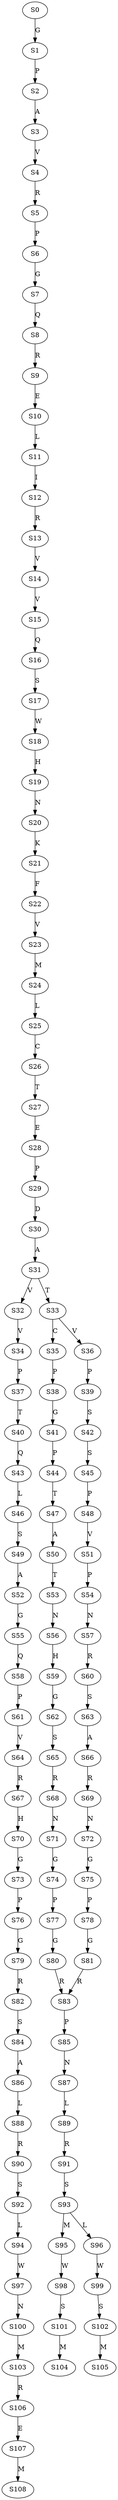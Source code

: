 strict digraph  {
	S0 -> S1 [ label = G ];
	S1 -> S2 [ label = P ];
	S2 -> S3 [ label = A ];
	S3 -> S4 [ label = V ];
	S4 -> S5 [ label = R ];
	S5 -> S6 [ label = P ];
	S6 -> S7 [ label = G ];
	S7 -> S8 [ label = Q ];
	S8 -> S9 [ label = R ];
	S9 -> S10 [ label = E ];
	S10 -> S11 [ label = L ];
	S11 -> S12 [ label = I ];
	S12 -> S13 [ label = R ];
	S13 -> S14 [ label = V ];
	S14 -> S15 [ label = V ];
	S15 -> S16 [ label = Q ];
	S16 -> S17 [ label = S ];
	S17 -> S18 [ label = W ];
	S18 -> S19 [ label = H ];
	S19 -> S20 [ label = N ];
	S20 -> S21 [ label = K ];
	S21 -> S22 [ label = F ];
	S22 -> S23 [ label = V ];
	S23 -> S24 [ label = M ];
	S24 -> S25 [ label = L ];
	S25 -> S26 [ label = C ];
	S26 -> S27 [ label = T ];
	S27 -> S28 [ label = E ];
	S28 -> S29 [ label = P ];
	S29 -> S30 [ label = D ];
	S30 -> S31 [ label = A ];
	S31 -> S32 [ label = V ];
	S31 -> S33 [ label = T ];
	S32 -> S34 [ label = V ];
	S33 -> S35 [ label = C ];
	S33 -> S36 [ label = V ];
	S34 -> S37 [ label = P ];
	S35 -> S38 [ label = P ];
	S36 -> S39 [ label = P ];
	S37 -> S40 [ label = T ];
	S38 -> S41 [ label = G ];
	S39 -> S42 [ label = S ];
	S40 -> S43 [ label = Q ];
	S41 -> S44 [ label = P ];
	S42 -> S45 [ label = S ];
	S43 -> S46 [ label = L ];
	S44 -> S47 [ label = T ];
	S45 -> S48 [ label = P ];
	S46 -> S49 [ label = S ];
	S47 -> S50 [ label = A ];
	S48 -> S51 [ label = V ];
	S49 -> S52 [ label = A ];
	S50 -> S53 [ label = T ];
	S51 -> S54 [ label = P ];
	S52 -> S55 [ label = G ];
	S53 -> S56 [ label = N ];
	S54 -> S57 [ label = N ];
	S55 -> S58 [ label = Q ];
	S56 -> S59 [ label = H ];
	S57 -> S60 [ label = R ];
	S58 -> S61 [ label = P ];
	S59 -> S62 [ label = G ];
	S60 -> S63 [ label = S ];
	S61 -> S64 [ label = V ];
	S62 -> S65 [ label = S ];
	S63 -> S66 [ label = A ];
	S64 -> S67 [ label = R ];
	S65 -> S68 [ label = R ];
	S66 -> S69 [ label = R ];
	S67 -> S70 [ label = H ];
	S68 -> S71 [ label = N ];
	S69 -> S72 [ label = N ];
	S70 -> S73 [ label = G ];
	S71 -> S74 [ label = G ];
	S72 -> S75 [ label = G ];
	S73 -> S76 [ label = P ];
	S74 -> S77 [ label = P ];
	S75 -> S78 [ label = P ];
	S76 -> S79 [ label = G ];
	S77 -> S80 [ label = G ];
	S78 -> S81 [ label = G ];
	S79 -> S82 [ label = R ];
	S80 -> S83 [ label = R ];
	S81 -> S83 [ label = R ];
	S82 -> S84 [ label = S ];
	S83 -> S85 [ label = P ];
	S84 -> S86 [ label = A ];
	S85 -> S87 [ label = N ];
	S86 -> S88 [ label = L ];
	S87 -> S89 [ label = L ];
	S88 -> S90 [ label = R ];
	S89 -> S91 [ label = R ];
	S90 -> S92 [ label = S ];
	S91 -> S93 [ label = S ];
	S92 -> S94 [ label = L ];
	S93 -> S95 [ label = M ];
	S93 -> S96 [ label = L ];
	S94 -> S97 [ label = W ];
	S95 -> S98 [ label = W ];
	S96 -> S99 [ label = W ];
	S97 -> S100 [ label = N ];
	S98 -> S101 [ label = S ];
	S99 -> S102 [ label = S ];
	S100 -> S103 [ label = M ];
	S101 -> S104 [ label = M ];
	S102 -> S105 [ label = M ];
	S103 -> S106 [ label = R ];
	S106 -> S107 [ label = E ];
	S107 -> S108 [ label = M ];
}
